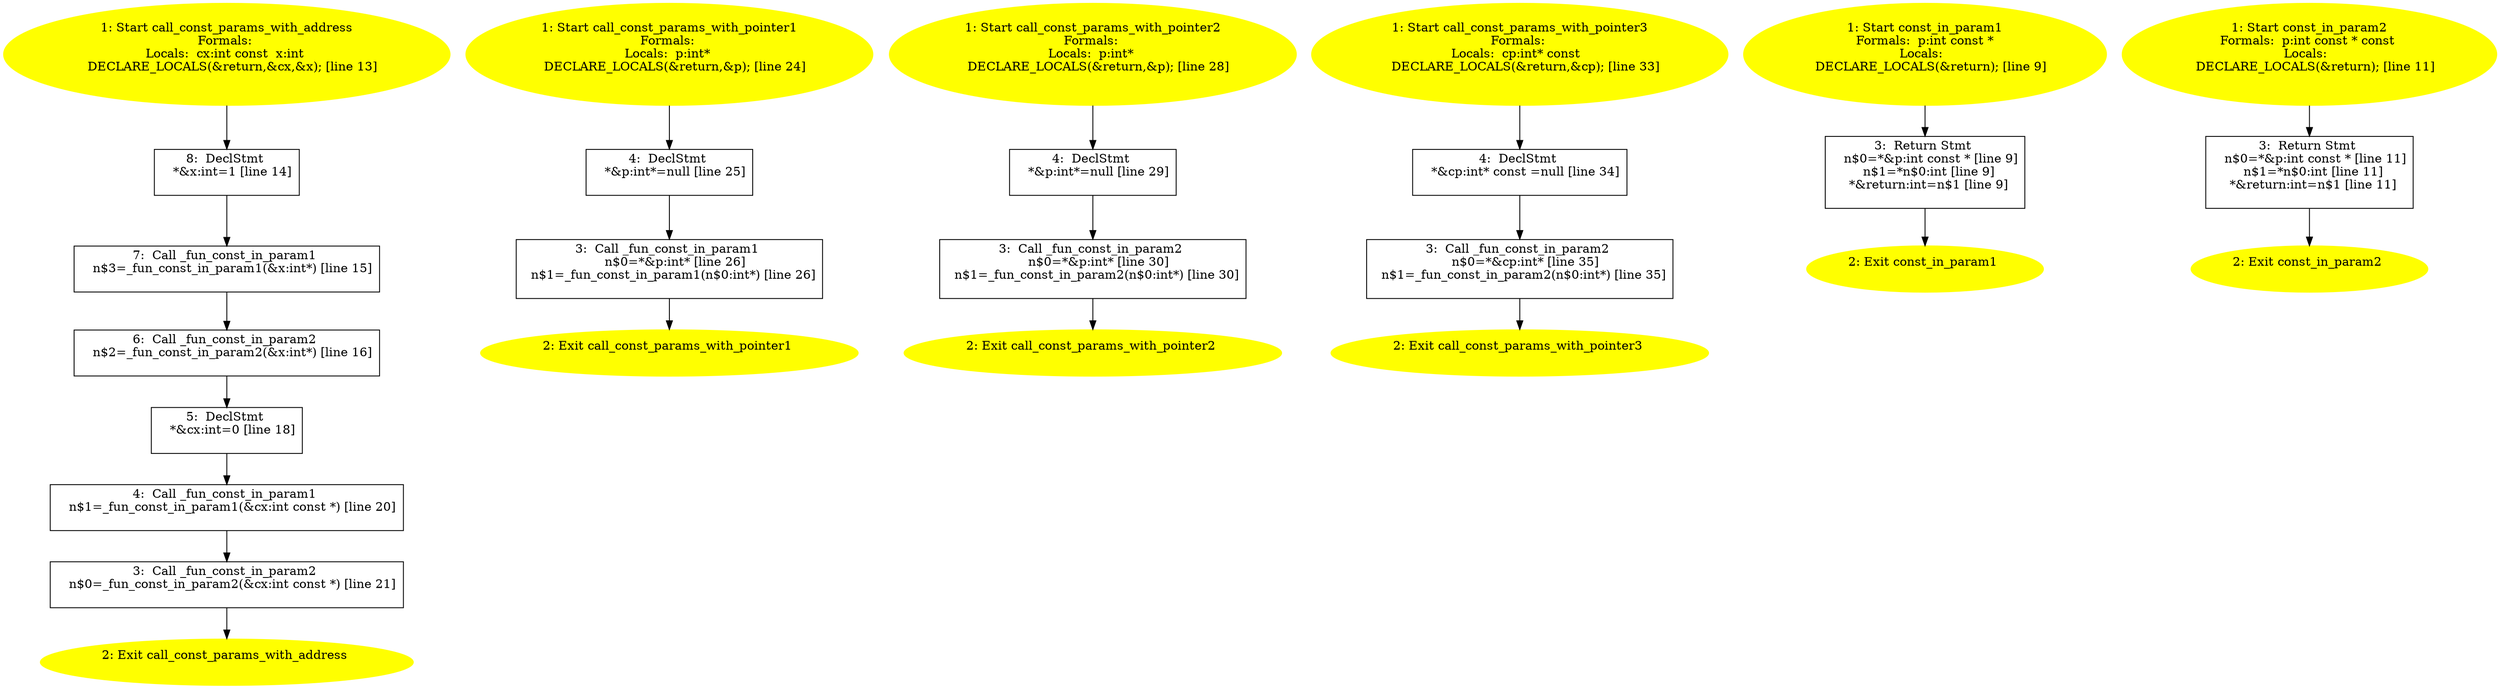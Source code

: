/* @generated */
digraph iCFG {
"call_const_params_with_address#_Z30call_const_params_with_addressv.e754c92d7d89808473eac017465662b5_1" [label="1: Start call_const_params_with_address\nFormals: \nLocals:  cx:int const  x:int \n   DECLARE_LOCALS(&return,&cx,&x); [line 13]\n " color=yellow style=filled]
	

	 "call_const_params_with_address#_Z30call_const_params_with_addressv.e754c92d7d89808473eac017465662b5_1" -> "call_const_params_with_address#_Z30call_const_params_with_addressv.e754c92d7d89808473eac017465662b5_8" ;
"call_const_params_with_address#_Z30call_const_params_with_addressv.e754c92d7d89808473eac017465662b5_2" [label="2: Exit call_const_params_with_address \n  " color=yellow style=filled]
	

"call_const_params_with_address#_Z30call_const_params_with_addressv.e754c92d7d89808473eac017465662b5_3" [label="3:  Call _fun_const_in_param2 \n   n$0=_fun_const_in_param2(&cx:int const *) [line 21]\n " shape="box"]
	

	 "call_const_params_with_address#_Z30call_const_params_with_addressv.e754c92d7d89808473eac017465662b5_3" -> "call_const_params_with_address#_Z30call_const_params_with_addressv.e754c92d7d89808473eac017465662b5_2" ;
"call_const_params_with_address#_Z30call_const_params_with_addressv.e754c92d7d89808473eac017465662b5_4" [label="4:  Call _fun_const_in_param1 \n   n$1=_fun_const_in_param1(&cx:int const *) [line 20]\n " shape="box"]
	

	 "call_const_params_with_address#_Z30call_const_params_with_addressv.e754c92d7d89808473eac017465662b5_4" -> "call_const_params_with_address#_Z30call_const_params_with_addressv.e754c92d7d89808473eac017465662b5_3" ;
"call_const_params_with_address#_Z30call_const_params_with_addressv.e754c92d7d89808473eac017465662b5_5" [label="5:  DeclStmt \n   *&cx:int=0 [line 18]\n " shape="box"]
	

	 "call_const_params_with_address#_Z30call_const_params_with_addressv.e754c92d7d89808473eac017465662b5_5" -> "call_const_params_with_address#_Z30call_const_params_with_addressv.e754c92d7d89808473eac017465662b5_4" ;
"call_const_params_with_address#_Z30call_const_params_with_addressv.e754c92d7d89808473eac017465662b5_6" [label="6:  Call _fun_const_in_param2 \n   n$2=_fun_const_in_param2(&x:int*) [line 16]\n " shape="box"]
	

	 "call_const_params_with_address#_Z30call_const_params_with_addressv.e754c92d7d89808473eac017465662b5_6" -> "call_const_params_with_address#_Z30call_const_params_with_addressv.e754c92d7d89808473eac017465662b5_5" ;
"call_const_params_with_address#_Z30call_const_params_with_addressv.e754c92d7d89808473eac017465662b5_7" [label="7:  Call _fun_const_in_param1 \n   n$3=_fun_const_in_param1(&x:int*) [line 15]\n " shape="box"]
	

	 "call_const_params_with_address#_Z30call_const_params_with_addressv.e754c92d7d89808473eac017465662b5_7" -> "call_const_params_with_address#_Z30call_const_params_with_addressv.e754c92d7d89808473eac017465662b5_6" ;
"call_const_params_with_address#_Z30call_const_params_with_addressv.e754c92d7d89808473eac017465662b5_8" [label="8:  DeclStmt \n   *&x:int=1 [line 14]\n " shape="box"]
	

	 "call_const_params_with_address#_Z30call_const_params_with_addressv.e754c92d7d89808473eac017465662b5_8" -> "call_const_params_with_address#_Z30call_const_params_with_addressv.e754c92d7d89808473eac017465662b5_7" ;
"call_const_params_with_pointer1#_Z31call_const_params_with_pointer1v.95229883c9127e312980c9ae25c8da43_1" [label="1: Start call_const_params_with_pointer1\nFormals: \nLocals:  p:int* \n   DECLARE_LOCALS(&return,&p); [line 24]\n " color=yellow style=filled]
	

	 "call_const_params_with_pointer1#_Z31call_const_params_with_pointer1v.95229883c9127e312980c9ae25c8da43_1" -> "call_const_params_with_pointer1#_Z31call_const_params_with_pointer1v.95229883c9127e312980c9ae25c8da43_4" ;
"call_const_params_with_pointer1#_Z31call_const_params_with_pointer1v.95229883c9127e312980c9ae25c8da43_2" [label="2: Exit call_const_params_with_pointer1 \n  " color=yellow style=filled]
	

"call_const_params_with_pointer1#_Z31call_const_params_with_pointer1v.95229883c9127e312980c9ae25c8da43_3" [label="3:  Call _fun_const_in_param1 \n   n$0=*&p:int* [line 26]\n  n$1=_fun_const_in_param1(n$0:int*) [line 26]\n " shape="box"]
	

	 "call_const_params_with_pointer1#_Z31call_const_params_with_pointer1v.95229883c9127e312980c9ae25c8da43_3" -> "call_const_params_with_pointer1#_Z31call_const_params_with_pointer1v.95229883c9127e312980c9ae25c8da43_2" ;
"call_const_params_with_pointer1#_Z31call_const_params_with_pointer1v.95229883c9127e312980c9ae25c8da43_4" [label="4:  DeclStmt \n   *&p:int*=null [line 25]\n " shape="box"]
	

	 "call_const_params_with_pointer1#_Z31call_const_params_with_pointer1v.95229883c9127e312980c9ae25c8da43_4" -> "call_const_params_with_pointer1#_Z31call_const_params_with_pointer1v.95229883c9127e312980c9ae25c8da43_3" ;
"call_const_params_with_pointer2#_Z31call_const_params_with_pointer2v.d36c25662191fdac9d4028112e2d7d51_1" [label="1: Start call_const_params_with_pointer2\nFormals: \nLocals:  p:int* \n   DECLARE_LOCALS(&return,&p); [line 28]\n " color=yellow style=filled]
	

	 "call_const_params_with_pointer2#_Z31call_const_params_with_pointer2v.d36c25662191fdac9d4028112e2d7d51_1" -> "call_const_params_with_pointer2#_Z31call_const_params_with_pointer2v.d36c25662191fdac9d4028112e2d7d51_4" ;
"call_const_params_with_pointer2#_Z31call_const_params_with_pointer2v.d36c25662191fdac9d4028112e2d7d51_2" [label="2: Exit call_const_params_with_pointer2 \n  " color=yellow style=filled]
	

"call_const_params_with_pointer2#_Z31call_const_params_with_pointer2v.d36c25662191fdac9d4028112e2d7d51_3" [label="3:  Call _fun_const_in_param2 \n   n$0=*&p:int* [line 30]\n  n$1=_fun_const_in_param2(n$0:int*) [line 30]\n " shape="box"]
	

	 "call_const_params_with_pointer2#_Z31call_const_params_with_pointer2v.d36c25662191fdac9d4028112e2d7d51_3" -> "call_const_params_with_pointer2#_Z31call_const_params_with_pointer2v.d36c25662191fdac9d4028112e2d7d51_2" ;
"call_const_params_with_pointer2#_Z31call_const_params_with_pointer2v.d36c25662191fdac9d4028112e2d7d51_4" [label="4:  DeclStmt \n   *&p:int*=null [line 29]\n " shape="box"]
	

	 "call_const_params_with_pointer2#_Z31call_const_params_with_pointer2v.d36c25662191fdac9d4028112e2d7d51_4" -> "call_const_params_with_pointer2#_Z31call_const_params_with_pointer2v.d36c25662191fdac9d4028112e2d7d51_3" ;
"call_const_params_with_pointer3#_Z31call_const_params_with_pointer3v.3e5ec1065082911e42d0566ebc0bf6ed_1" [label="1: Start call_const_params_with_pointer3\nFormals: \nLocals:  cp:int* const  \n   DECLARE_LOCALS(&return,&cp); [line 33]\n " color=yellow style=filled]
	

	 "call_const_params_with_pointer3#_Z31call_const_params_with_pointer3v.3e5ec1065082911e42d0566ebc0bf6ed_1" -> "call_const_params_with_pointer3#_Z31call_const_params_with_pointer3v.3e5ec1065082911e42d0566ebc0bf6ed_4" ;
"call_const_params_with_pointer3#_Z31call_const_params_with_pointer3v.3e5ec1065082911e42d0566ebc0bf6ed_2" [label="2: Exit call_const_params_with_pointer3 \n  " color=yellow style=filled]
	

"call_const_params_with_pointer3#_Z31call_const_params_with_pointer3v.3e5ec1065082911e42d0566ebc0bf6ed_3" [label="3:  Call _fun_const_in_param2 \n   n$0=*&cp:int* [line 35]\n  n$1=_fun_const_in_param2(n$0:int*) [line 35]\n " shape="box"]
	

	 "call_const_params_with_pointer3#_Z31call_const_params_with_pointer3v.3e5ec1065082911e42d0566ebc0bf6ed_3" -> "call_const_params_with_pointer3#_Z31call_const_params_with_pointer3v.3e5ec1065082911e42d0566ebc0bf6ed_2" ;
"call_const_params_with_pointer3#_Z31call_const_params_with_pointer3v.3e5ec1065082911e42d0566ebc0bf6ed_4" [label="4:  DeclStmt \n   *&cp:int* const =null [line 34]\n " shape="box"]
	

	 "call_const_params_with_pointer3#_Z31call_const_params_with_pointer3v.3e5ec1065082911e42d0566ebc0bf6ed_4" -> "call_const_params_with_pointer3#_Z31call_const_params_with_pointer3v.3e5ec1065082911e42d0566ebc0bf6ed_3" ;
"const_in_param1#_Z15const_in_param1PKi.1071f2f253e69ef9bc570605af35bf83_1" [label="1: Start const_in_param1\nFormals:  p:int const *\nLocals:  \n   DECLARE_LOCALS(&return); [line 9]\n " color=yellow style=filled]
	

	 "const_in_param1#_Z15const_in_param1PKi.1071f2f253e69ef9bc570605af35bf83_1" -> "const_in_param1#_Z15const_in_param1PKi.1071f2f253e69ef9bc570605af35bf83_3" ;
"const_in_param1#_Z15const_in_param1PKi.1071f2f253e69ef9bc570605af35bf83_2" [label="2: Exit const_in_param1 \n  " color=yellow style=filled]
	

"const_in_param1#_Z15const_in_param1PKi.1071f2f253e69ef9bc570605af35bf83_3" [label="3:  Return Stmt \n   n$0=*&p:int const * [line 9]\n  n$1=*n$0:int [line 9]\n  *&return:int=n$1 [line 9]\n " shape="box"]
	

	 "const_in_param1#_Z15const_in_param1PKi.1071f2f253e69ef9bc570605af35bf83_3" -> "const_in_param1#_Z15const_in_param1PKi.1071f2f253e69ef9bc570605af35bf83_2" ;
"const_in_param2#_Z15const_in_param2PKi.659d05c79678837da803a1f8b1bc46c1_1" [label="1: Start const_in_param2\nFormals:  p:int const * const \nLocals:  \n   DECLARE_LOCALS(&return); [line 11]\n " color=yellow style=filled]
	

	 "const_in_param2#_Z15const_in_param2PKi.659d05c79678837da803a1f8b1bc46c1_1" -> "const_in_param2#_Z15const_in_param2PKi.659d05c79678837da803a1f8b1bc46c1_3" ;
"const_in_param2#_Z15const_in_param2PKi.659d05c79678837da803a1f8b1bc46c1_2" [label="2: Exit const_in_param2 \n  " color=yellow style=filled]
	

"const_in_param2#_Z15const_in_param2PKi.659d05c79678837da803a1f8b1bc46c1_3" [label="3:  Return Stmt \n   n$0=*&p:int const * [line 11]\n  n$1=*n$0:int [line 11]\n  *&return:int=n$1 [line 11]\n " shape="box"]
	

	 "const_in_param2#_Z15const_in_param2PKi.659d05c79678837da803a1f8b1bc46c1_3" -> "const_in_param2#_Z15const_in_param2PKi.659d05c79678837da803a1f8b1bc46c1_2" ;
}
